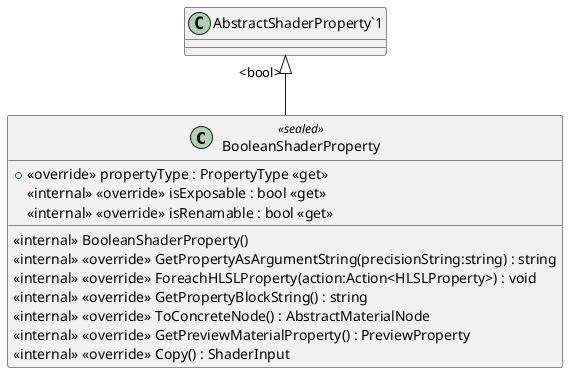 @startuml
class BooleanShaderProperty <<sealed>> {
    <<internal>> BooleanShaderProperty()
    + <<override>> propertyType : PropertyType <<get>>
    <<internal>> <<override>> isExposable : bool <<get>>
    <<internal>> <<override>> isRenamable : bool <<get>>
    <<internal>> <<override>> GetPropertyAsArgumentString(precisionString:string) : string
    <<internal>> <<override>> ForeachHLSLProperty(action:Action<HLSLProperty>) : void
    <<internal>> <<override>> GetPropertyBlockString() : string
    <<internal>> <<override>> ToConcreteNode() : AbstractMaterialNode
    <<internal>> <<override>> GetPreviewMaterialProperty() : PreviewProperty
    <<internal>> <<override>> Copy() : ShaderInput
}
"AbstractShaderProperty`1" "<bool>" <|-- BooleanShaderProperty
@enduml
